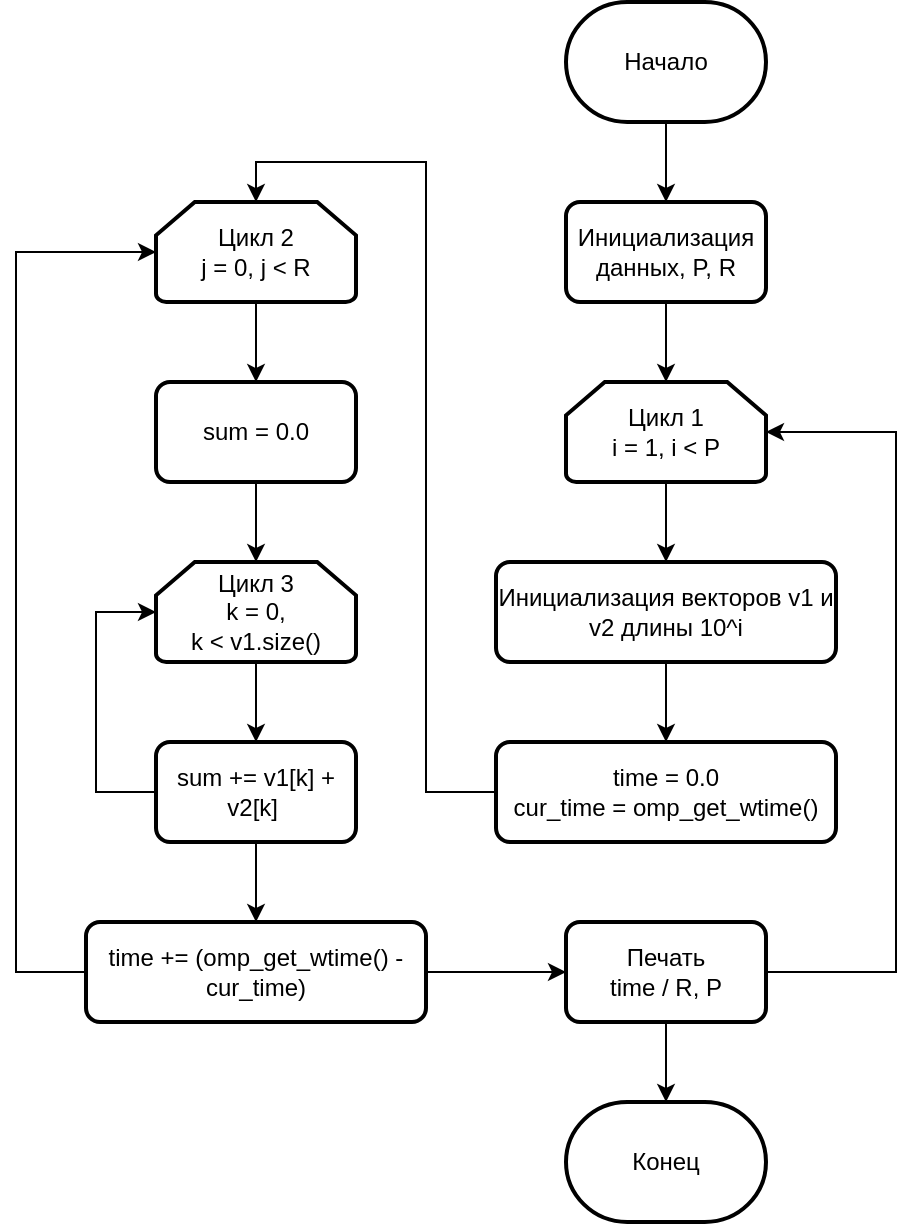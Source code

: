 <mxfile version="22.0.4" type="github">
  <diagram name="Страница — 1" id="oyt1punC4fpAUDzVChK5">
    <mxGraphModel dx="1259" dy="622" grid="1" gridSize="10" guides="1" tooltips="1" connect="1" arrows="1" fold="1" page="1" pageScale="1" pageWidth="827" pageHeight="1169" math="0" shadow="0">
      <root>
        <mxCell id="0" />
        <mxCell id="1" parent="0" />
        <mxCell id="ZVkbYp2zaswtVWapne0v-3" style="edgeStyle=orthogonalEdgeStyle;rounded=0;orthogonalLoop=1;jettySize=auto;html=1;" parent="1" source="ZVkbYp2zaswtVWapne0v-1" target="ZVkbYp2zaswtVWapne0v-2" edge="1">
          <mxGeometry relative="1" as="geometry" />
        </mxCell>
        <mxCell id="ZVkbYp2zaswtVWapne0v-1" value="Начало" style="strokeWidth=2;html=1;shape=mxgraph.flowchart.terminator;whiteSpace=wrap;" parent="1" vertex="1">
          <mxGeometry x="385" y="440" width="100" height="60" as="geometry" />
        </mxCell>
        <mxCell id="ZVkbYp2zaswtVWapne0v-19" style="edgeStyle=orthogonalEdgeStyle;rounded=0;orthogonalLoop=1;jettySize=auto;html=1;" parent="1" source="ZVkbYp2zaswtVWapne0v-2" target="ZVkbYp2zaswtVWapne0v-4" edge="1">
          <mxGeometry relative="1" as="geometry" />
        </mxCell>
        <mxCell id="ZVkbYp2zaswtVWapne0v-2" value="Инициализация данных, P, R" style="rounded=1;whiteSpace=wrap;html=1;absoluteArcSize=1;arcSize=14;strokeWidth=2;" parent="1" vertex="1">
          <mxGeometry x="385" y="540" width="100" height="50" as="geometry" />
        </mxCell>
        <mxCell id="ZVkbYp2zaswtVWapne0v-20" style="edgeStyle=orthogonalEdgeStyle;rounded=0;orthogonalLoop=1;jettySize=auto;html=1;entryX=0.5;entryY=0;entryDx=0;entryDy=0;" parent="1" source="ZVkbYp2zaswtVWapne0v-4" target="ZVkbYp2zaswtVWapne0v-10" edge="1">
          <mxGeometry relative="1" as="geometry" />
        </mxCell>
        <mxCell id="ZVkbYp2zaswtVWapne0v-4" value="Цикл 1&lt;br&gt;i = 1, i &amp;lt; P" style="strokeWidth=2;html=1;shape=mxgraph.flowchart.loop_limit;whiteSpace=wrap;" parent="1" vertex="1">
          <mxGeometry x="385" y="630" width="100" height="50" as="geometry" />
        </mxCell>
        <mxCell id="ZVkbYp2zaswtVWapne0v-23" style="edgeStyle=orthogonalEdgeStyle;rounded=0;orthogonalLoop=1;jettySize=auto;html=1;" parent="1" source="ZVkbYp2zaswtVWapne0v-6" target="ZVkbYp2zaswtVWapne0v-9" edge="1">
          <mxGeometry relative="1" as="geometry" />
        </mxCell>
        <mxCell id="ZVkbYp2zaswtVWapne0v-6" value="Цикл 2&lt;br&gt;j = 0, j &amp;lt; R" style="strokeWidth=2;html=1;shape=mxgraph.flowchart.loop_limit;whiteSpace=wrap;" parent="1" vertex="1">
          <mxGeometry x="180" y="540" width="100" height="50" as="geometry" />
        </mxCell>
        <mxCell id="ZVkbYp2zaswtVWapne0v-25" style="edgeStyle=orthogonalEdgeStyle;rounded=0;orthogonalLoop=1;jettySize=auto;html=1;entryX=0.5;entryY=0;entryDx=0;entryDy=0;" parent="1" source="ZVkbYp2zaswtVWapne0v-7" target="ZVkbYp2zaswtVWapne0v-8" edge="1">
          <mxGeometry relative="1" as="geometry" />
        </mxCell>
        <mxCell id="ZVkbYp2zaswtVWapne0v-7" value="Цикл 3&lt;br&gt;k = 0,&lt;br&gt;k &amp;lt; v1.size()" style="strokeWidth=2;html=1;shape=mxgraph.flowchart.loop_limit;whiteSpace=wrap;" parent="1" vertex="1">
          <mxGeometry x="180" y="720" width="100" height="50" as="geometry" />
        </mxCell>
        <mxCell id="ZVkbYp2zaswtVWapne0v-26" style="edgeStyle=orthogonalEdgeStyle;rounded=0;orthogonalLoop=1;jettySize=auto;html=1;entryX=0.5;entryY=0;entryDx=0;entryDy=0;" parent="1" source="ZVkbYp2zaswtVWapne0v-8" target="ZVkbYp2zaswtVWapne0v-16" edge="1">
          <mxGeometry relative="1" as="geometry" />
        </mxCell>
        <mxCell id="ZVkbYp2zaswtVWapne0v-8" value="sum += v1[k] + v2[k]&amp;nbsp;" style="rounded=1;whiteSpace=wrap;html=1;absoluteArcSize=1;arcSize=14;strokeWidth=2;" parent="1" vertex="1">
          <mxGeometry x="180" y="810" width="100" height="50" as="geometry" />
        </mxCell>
        <mxCell id="ZVkbYp2zaswtVWapne0v-9" value="sum = 0.0" style="rounded=1;whiteSpace=wrap;html=1;absoluteArcSize=1;arcSize=14;strokeWidth=2;" parent="1" vertex="1">
          <mxGeometry x="180" y="630" width="100" height="50" as="geometry" />
        </mxCell>
        <mxCell id="ZVkbYp2zaswtVWapne0v-21" style="edgeStyle=orthogonalEdgeStyle;rounded=0;orthogonalLoop=1;jettySize=auto;html=1;entryX=0.5;entryY=0;entryDx=0;entryDy=0;" parent="1" source="ZVkbYp2zaswtVWapne0v-10" target="ZVkbYp2zaswtVWapne0v-15" edge="1">
          <mxGeometry relative="1" as="geometry" />
        </mxCell>
        <mxCell id="ZVkbYp2zaswtVWapne0v-10" value="Инициализация векторов v1 и v2 длины 10^i" style="rounded=1;whiteSpace=wrap;html=1;absoluteArcSize=1;arcSize=14;strokeWidth=2;" parent="1" vertex="1">
          <mxGeometry x="350" y="720" width="170" height="50" as="geometry" />
        </mxCell>
        <mxCell id="ZVkbYp2zaswtVWapne0v-15" value="time = 0.0&lt;br&gt;cur_time = omp_get_wtime()" style="rounded=1;whiteSpace=wrap;html=1;absoluteArcSize=1;arcSize=14;strokeWidth=2;" parent="1" vertex="1">
          <mxGeometry x="350" y="810" width="170" height="50" as="geometry" />
        </mxCell>
        <mxCell id="ZVkbYp2zaswtVWapne0v-27" style="edgeStyle=orthogonalEdgeStyle;rounded=0;orthogonalLoop=1;jettySize=auto;html=1;entryX=0;entryY=0.5;entryDx=0;entryDy=0;exitX=1;exitY=0.5;exitDx=0;exitDy=0;" parent="1" source="ZVkbYp2zaswtVWapne0v-16" target="ZVkbYp2zaswtVWapne0v-17" edge="1">
          <mxGeometry relative="1" as="geometry">
            <Array as="points">
              <mxPoint x="340" y="925" />
              <mxPoint x="340" y="925" />
            </Array>
          </mxGeometry>
        </mxCell>
        <mxCell id="ZVkbYp2zaswtVWapne0v-16" value="time += (omp_get_wtime() - cur_time)" style="rounded=1;whiteSpace=wrap;html=1;absoluteArcSize=1;arcSize=14;strokeWidth=2;" parent="1" vertex="1">
          <mxGeometry x="145" y="900" width="170" height="50" as="geometry" />
        </mxCell>
        <mxCell id="ZVkbYp2zaswtVWapne0v-17" value="Печать&lt;br&gt;time / R, P" style="rounded=1;whiteSpace=wrap;html=1;absoluteArcSize=1;arcSize=14;strokeWidth=2;" parent="1" vertex="1">
          <mxGeometry x="385" y="900" width="100" height="50" as="geometry" />
        </mxCell>
        <mxCell id="ZVkbYp2zaswtVWapne0v-18" value="Конец" style="strokeWidth=2;html=1;shape=mxgraph.flowchart.terminator;whiteSpace=wrap;" parent="1" vertex="1">
          <mxGeometry x="385" y="990" width="100" height="60" as="geometry" />
        </mxCell>
        <mxCell id="ZVkbYp2zaswtVWapne0v-22" style="edgeStyle=orthogonalEdgeStyle;rounded=0;orthogonalLoop=1;jettySize=auto;html=1;entryX=0.5;entryY=0;entryDx=0;entryDy=0;entryPerimeter=0;" parent="1" source="ZVkbYp2zaswtVWapne0v-15" target="ZVkbYp2zaswtVWapne0v-6" edge="1">
          <mxGeometry relative="1" as="geometry" />
        </mxCell>
        <mxCell id="ZVkbYp2zaswtVWapne0v-24" style="edgeStyle=orthogonalEdgeStyle;rounded=0;orthogonalLoop=1;jettySize=auto;html=1;entryX=0.5;entryY=0;entryDx=0;entryDy=0;entryPerimeter=0;" parent="1" source="ZVkbYp2zaswtVWapne0v-9" target="ZVkbYp2zaswtVWapne0v-7" edge="1">
          <mxGeometry relative="1" as="geometry" />
        </mxCell>
        <mxCell id="ZVkbYp2zaswtVWapne0v-28" style="edgeStyle=orthogonalEdgeStyle;rounded=0;orthogonalLoop=1;jettySize=auto;html=1;entryX=0.5;entryY=0;entryDx=0;entryDy=0;entryPerimeter=0;" parent="1" source="ZVkbYp2zaswtVWapne0v-17" target="ZVkbYp2zaswtVWapne0v-18" edge="1">
          <mxGeometry relative="1" as="geometry" />
        </mxCell>
        <mxCell id="ZVkbYp2zaswtVWapne0v-29" style="edgeStyle=orthogonalEdgeStyle;rounded=0;orthogonalLoop=1;jettySize=auto;html=1;entryX=1;entryY=0.5;entryDx=0;entryDy=0;entryPerimeter=0;" parent="1" source="ZVkbYp2zaswtVWapne0v-17" target="ZVkbYp2zaswtVWapne0v-4" edge="1">
          <mxGeometry relative="1" as="geometry">
            <Array as="points">
              <mxPoint x="550" y="925" />
              <mxPoint x="550" y="655" />
            </Array>
          </mxGeometry>
        </mxCell>
        <mxCell id="ZVkbYp2zaswtVWapne0v-30" style="edgeStyle=orthogonalEdgeStyle;rounded=0;orthogonalLoop=1;jettySize=auto;html=1;entryX=0;entryY=0.5;entryDx=0;entryDy=0;entryPerimeter=0;" parent="1" source="ZVkbYp2zaswtVWapne0v-16" target="ZVkbYp2zaswtVWapne0v-6" edge="1">
          <mxGeometry relative="1" as="geometry">
            <Array as="points">
              <mxPoint x="110" y="925" />
              <mxPoint x="110" y="565" />
            </Array>
          </mxGeometry>
        </mxCell>
        <mxCell id="ZVkbYp2zaswtVWapne0v-31" style="edgeStyle=orthogonalEdgeStyle;rounded=0;orthogonalLoop=1;jettySize=auto;html=1;entryX=0;entryY=0.5;entryDx=0;entryDy=0;entryPerimeter=0;" parent="1" source="ZVkbYp2zaswtVWapne0v-8" target="ZVkbYp2zaswtVWapne0v-7" edge="1">
          <mxGeometry relative="1" as="geometry">
            <Array as="points">
              <mxPoint x="150" y="835" />
              <mxPoint x="150" y="745" />
            </Array>
          </mxGeometry>
        </mxCell>
      </root>
    </mxGraphModel>
  </diagram>
</mxfile>
